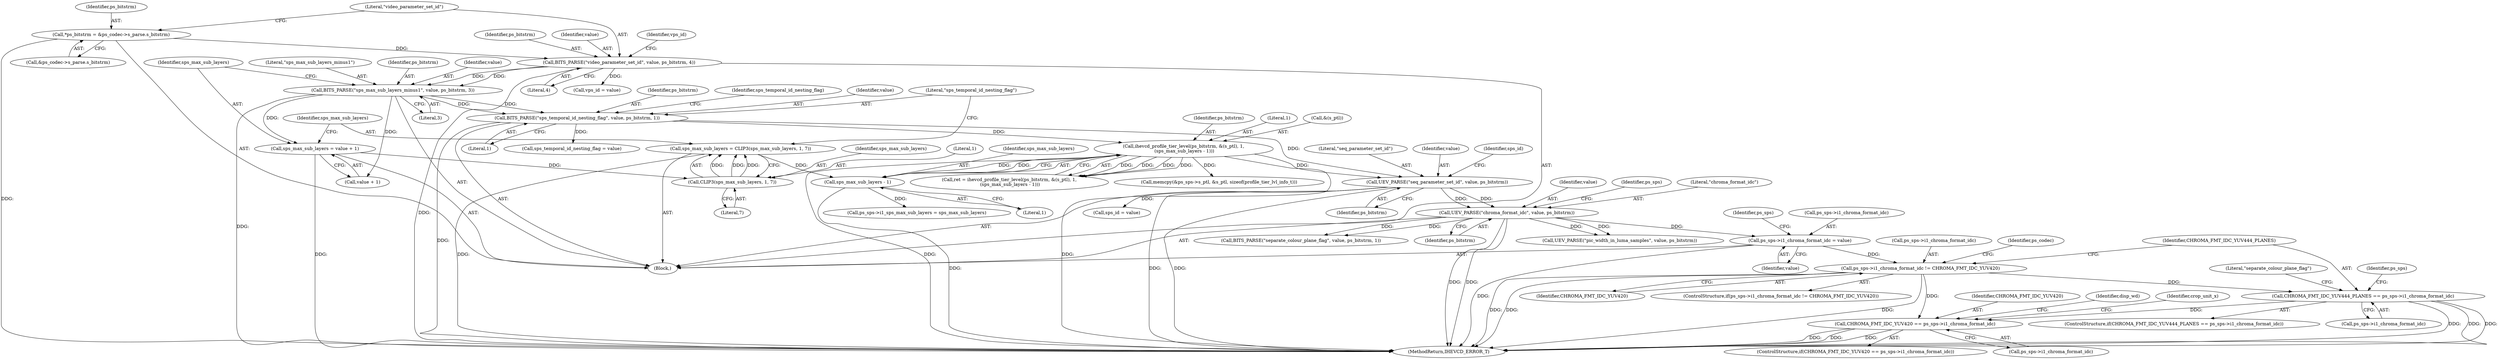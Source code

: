 digraph "0_Android_1ab5ce7e42feccd49e49752e6f58f9097ac5d254@pointer" {
"1001182" [label="(Call,CHROMA_FMT_IDC_YUV420 == ps_sps->i1_chroma_format_idc)"];
"1000263" [label="(Call,ps_sps->i1_chroma_format_idc != CHROMA_FMT_IDC_YUV420)"];
"1000257" [label="(Call,ps_sps->i1_chroma_format_idc = value)"];
"1000253" [label="(Call,UEV_PARSE(\"chroma_format_idc\", value, ps_bitstrm))"];
"1000182" [label="(Call,UEV_PARSE(\"seq_parameter_set_id\", value, ps_bitstrm))"];
"1000164" [label="(Call,BITS_PARSE(\"sps_temporal_id_nesting_flag\", value, ps_bitstrm, 1))"];
"1000148" [label="(Call,BITS_PARSE(\"sps_max_sub_layers_minus1\", value, ps_bitstrm, 3))"];
"1000132" [label="(Call,BITS_PARSE(\"video_parameter_set_id\", value, ps_bitstrm, 4))"];
"1000124" [label="(Call,*ps_bitstrm = &ps_codec->s_parse.s_bitstrm)"];
"1000174" [label="(Call,ihevcd_profile_tier_level(ps_bitstrm, &(s_ptl), 1,\n (sps_max_sub_layers - 1)))"];
"1000179" [label="(Call,sps_max_sub_layers - 1)"];
"1000158" [label="(Call,sps_max_sub_layers = CLIP3(sps_max_sub_layers, 1, 7))"];
"1000160" [label="(Call,CLIP3(sps_max_sub_layers, 1, 7))"];
"1000153" [label="(Call,sps_max_sub_layers = value + 1)"];
"1000281" [label="(Call,CHROMA_FMT_IDC_YUV444_PLANES == ps_sps->i1_chroma_format_idc)"];
"1000125" [label="(Identifier,ps_bitstrm)"];
"1000175" [label="(Identifier,ps_bitstrm)"];
"1000178" [label="(Literal,1)"];
"1000161" [label="(Identifier,sps_max_sub_layers)"];
"1000287" [label="(Call,BITS_PARSE(\"separate_colour_plane_flag\", value, ps_bitstrm, 1))"];
"1000280" [label="(ControlStructure,if(CHROMA_FMT_IDC_YUV444_PLANES == ps_sps->i1_chroma_format_idc))"];
"1000267" [label="(Identifier,CHROMA_FMT_IDC_YUV420)"];
"1000154" [label="(Identifier,sps_max_sub_layers)"];
"1000181" [label="(Literal,1)"];
"1000126" [label="(Call,&ps_codec->s_parse.s_bitstrm)"];
"1001184" [label="(Call,ps_sps->i1_chroma_format_idc)"];
"1000272" [label="(Identifier,ps_codec)"];
"1000136" [label="(Literal,4)"];
"1000186" [label="(Call,sps_id = value)"];
"1000138" [label="(Identifier,vps_id)"];
"1000263" [label="(Call,ps_sps->i1_chroma_format_idc != CHROMA_FMT_IDC_YUV420)"];
"1001183" [label="(Identifier,CHROMA_FMT_IDC_YUV420)"];
"1000256" [label="(Identifier,ps_bitstrm)"];
"1000155" [label="(Call,value + 1)"];
"1000137" [label="(Call,vps_id = value)"];
"1000135" [label="(Identifier,ps_bitstrm)"];
"1000255" [label="(Identifier,value)"];
"1000187" [label="(Identifier,sps_id)"];
"1000149" [label="(Literal,\"sps_max_sub_layers_minus1\")"];
"1000172" [label="(Call,ret = ihevcd_profile_tier_level(ps_bitstrm, &(s_ptl), 1,\n (sps_max_sub_layers - 1)))"];
"1000283" [label="(Call,ps_sps->i1_chroma_format_idc)"];
"1000281" [label="(Call,CHROMA_FMT_IDC_YUV444_PLANES == ps_sps->i1_chroma_format_idc)"];
"1000264" [label="(Call,ps_sps->i1_chroma_format_idc)"];
"1001182" [label="(Call,CHROMA_FMT_IDC_YUV420 == ps_sps->i1_chroma_format_idc)"];
"1000182" [label="(Call,UEV_PARSE(\"seq_parameter_set_id\", value, ps_bitstrm))"];
"1000163" [label="(Literal,7)"];
"1000265" [label="(Identifier,ps_sps)"];
"1000262" [label="(ControlStructure,if(ps_sps->i1_chroma_format_idc != CHROMA_FMT_IDC_YUV420))"];
"1000244" [label="(Call,memcpy(&ps_sps->s_ptl, &s_ptl, sizeof(profile_tier_lvl_info_t)))"];
"1000162" [label="(Literal,1)"];
"1000259" [label="(Identifier,ps_sps)"];
"1000257" [label="(Call,ps_sps->i1_chroma_format_idc = value)"];
"1000261" [label="(Identifier,value)"];
"1000258" [label="(Call,ps_sps->i1_chroma_format_idc)"];
"1000148" [label="(Call,BITS_PARSE(\"sps_max_sub_layers_minus1\", value, ps_bitstrm, 3))"];
"1000166" [label="(Identifier,value)"];
"1000160" [label="(Call,CLIP3(sps_max_sub_layers, 1, 7))"];
"1000176" [label="(Call,&(s_ptl))"];
"1001336" [label="(MethodReturn,IHEVCD_ERROR_T)"];
"1000174" [label="(Call,ihevcd_profile_tier_level(ps_bitstrm, &(s_ptl), 1,\n (sps_max_sub_layers - 1)))"];
"1000152" [label="(Literal,3)"];
"1000167" [label="(Identifier,ps_bitstrm)"];
"1000153" [label="(Call,sps_max_sub_layers = value + 1)"];
"1000301" [label="(Identifier,ps_sps)"];
"1000304" [label="(Call,UEV_PARSE(\"pic_width_in_luma_samples\", value, ps_bitstrm))"];
"1001195" [label="(Identifier,disp_wd)"];
"1000164" [label="(Call,BITS_PARSE(\"sps_temporal_id_nesting_flag\", value, ps_bitstrm, 1))"];
"1000253" [label="(Call,UEV_PARSE(\"chroma_format_idc\", value, ps_bitstrm))"];
"1000170" [label="(Identifier,sps_temporal_id_nesting_flag)"];
"1000179" [label="(Call,sps_max_sub_layers - 1)"];
"1000151" [label="(Identifier,ps_bitstrm)"];
"1000168" [label="(Literal,1)"];
"1001189" [label="(Identifier,crop_unit_x)"];
"1000158" [label="(Call,sps_max_sub_layers = CLIP3(sps_max_sub_layers, 1, 7))"];
"1000229" [label="(Call,ps_sps->i1_sps_max_sub_layers = sps_max_sub_layers)"];
"1000132" [label="(Call,BITS_PARSE(\"video_parameter_set_id\", value, ps_bitstrm, 4))"];
"1000288" [label="(Literal,\"separate_colour_plane_flag\")"];
"1000180" [label="(Identifier,sps_max_sub_layers)"];
"1000134" [label="(Identifier,value)"];
"1000165" [label="(Literal,\"sps_temporal_id_nesting_flag\")"];
"1000124" [label="(Call,*ps_bitstrm = &ps_codec->s_parse.s_bitstrm)"];
"1001181" [label="(ControlStructure,if(CHROMA_FMT_IDC_YUV420 == ps_sps->i1_chroma_format_idc))"];
"1000185" [label="(Identifier,ps_bitstrm)"];
"1000108" [label="(Block,)"];
"1000183" [label="(Literal,\"seq_parameter_set_id\")"];
"1000169" [label="(Call,sps_temporal_id_nesting_flag = value)"];
"1000150" [label="(Identifier,value)"];
"1000254" [label="(Literal,\"chroma_format_idc\")"];
"1000133" [label="(Literal,\"video_parameter_set_id\")"];
"1000184" [label="(Identifier,value)"];
"1000159" [label="(Identifier,sps_max_sub_layers)"];
"1000282" [label="(Identifier,CHROMA_FMT_IDC_YUV444_PLANES)"];
"1001182" -> "1001181"  [label="AST: "];
"1001182" -> "1001184"  [label="CFG: "];
"1001183" -> "1001182"  [label="AST: "];
"1001184" -> "1001182"  [label="AST: "];
"1001189" -> "1001182"  [label="CFG: "];
"1001195" -> "1001182"  [label="CFG: "];
"1001182" -> "1001336"  [label="DDG: "];
"1001182" -> "1001336"  [label="DDG: "];
"1001182" -> "1001336"  [label="DDG: "];
"1000263" -> "1001182"  [label="DDG: "];
"1000281" -> "1001182"  [label="DDG: "];
"1000263" -> "1000262"  [label="AST: "];
"1000263" -> "1000267"  [label="CFG: "];
"1000264" -> "1000263"  [label="AST: "];
"1000267" -> "1000263"  [label="AST: "];
"1000272" -> "1000263"  [label="CFG: "];
"1000282" -> "1000263"  [label="CFG: "];
"1000263" -> "1001336"  [label="DDG: "];
"1000263" -> "1001336"  [label="DDG: "];
"1000263" -> "1001336"  [label="DDG: "];
"1000257" -> "1000263"  [label="DDG: "];
"1000263" -> "1000281"  [label="DDG: "];
"1000257" -> "1000108"  [label="AST: "];
"1000257" -> "1000261"  [label="CFG: "];
"1000258" -> "1000257"  [label="AST: "];
"1000261" -> "1000257"  [label="AST: "];
"1000265" -> "1000257"  [label="CFG: "];
"1000257" -> "1001336"  [label="DDG: "];
"1000253" -> "1000257"  [label="DDG: "];
"1000253" -> "1000108"  [label="AST: "];
"1000253" -> "1000256"  [label="CFG: "];
"1000254" -> "1000253"  [label="AST: "];
"1000255" -> "1000253"  [label="AST: "];
"1000256" -> "1000253"  [label="AST: "];
"1000259" -> "1000253"  [label="CFG: "];
"1000253" -> "1001336"  [label="DDG: "];
"1000253" -> "1001336"  [label="DDG: "];
"1000182" -> "1000253"  [label="DDG: "];
"1000182" -> "1000253"  [label="DDG: "];
"1000253" -> "1000287"  [label="DDG: "];
"1000253" -> "1000287"  [label="DDG: "];
"1000253" -> "1000304"  [label="DDG: "];
"1000253" -> "1000304"  [label="DDG: "];
"1000182" -> "1000108"  [label="AST: "];
"1000182" -> "1000185"  [label="CFG: "];
"1000183" -> "1000182"  [label="AST: "];
"1000184" -> "1000182"  [label="AST: "];
"1000185" -> "1000182"  [label="AST: "];
"1000187" -> "1000182"  [label="CFG: "];
"1000182" -> "1001336"  [label="DDG: "];
"1000182" -> "1001336"  [label="DDG: "];
"1000164" -> "1000182"  [label="DDG: "];
"1000174" -> "1000182"  [label="DDG: "];
"1000182" -> "1000186"  [label="DDG: "];
"1000164" -> "1000108"  [label="AST: "];
"1000164" -> "1000168"  [label="CFG: "];
"1000165" -> "1000164"  [label="AST: "];
"1000166" -> "1000164"  [label="AST: "];
"1000167" -> "1000164"  [label="AST: "];
"1000168" -> "1000164"  [label="AST: "];
"1000170" -> "1000164"  [label="CFG: "];
"1000164" -> "1001336"  [label="DDG: "];
"1000148" -> "1000164"  [label="DDG: "];
"1000148" -> "1000164"  [label="DDG: "];
"1000164" -> "1000169"  [label="DDG: "];
"1000164" -> "1000174"  [label="DDG: "];
"1000148" -> "1000108"  [label="AST: "];
"1000148" -> "1000152"  [label="CFG: "];
"1000149" -> "1000148"  [label="AST: "];
"1000150" -> "1000148"  [label="AST: "];
"1000151" -> "1000148"  [label="AST: "];
"1000152" -> "1000148"  [label="AST: "];
"1000154" -> "1000148"  [label="CFG: "];
"1000148" -> "1001336"  [label="DDG: "];
"1000132" -> "1000148"  [label="DDG: "];
"1000132" -> "1000148"  [label="DDG: "];
"1000148" -> "1000153"  [label="DDG: "];
"1000148" -> "1000155"  [label="DDG: "];
"1000132" -> "1000108"  [label="AST: "];
"1000132" -> "1000136"  [label="CFG: "];
"1000133" -> "1000132"  [label="AST: "];
"1000134" -> "1000132"  [label="AST: "];
"1000135" -> "1000132"  [label="AST: "];
"1000136" -> "1000132"  [label="AST: "];
"1000138" -> "1000132"  [label="CFG: "];
"1000132" -> "1001336"  [label="DDG: "];
"1000124" -> "1000132"  [label="DDG: "];
"1000132" -> "1000137"  [label="DDG: "];
"1000124" -> "1000108"  [label="AST: "];
"1000124" -> "1000126"  [label="CFG: "];
"1000125" -> "1000124"  [label="AST: "];
"1000126" -> "1000124"  [label="AST: "];
"1000133" -> "1000124"  [label="CFG: "];
"1000124" -> "1001336"  [label="DDG: "];
"1000174" -> "1000172"  [label="AST: "];
"1000174" -> "1000179"  [label="CFG: "];
"1000175" -> "1000174"  [label="AST: "];
"1000176" -> "1000174"  [label="AST: "];
"1000178" -> "1000174"  [label="AST: "];
"1000179" -> "1000174"  [label="AST: "];
"1000172" -> "1000174"  [label="CFG: "];
"1000174" -> "1001336"  [label="DDG: "];
"1000174" -> "1001336"  [label="DDG: "];
"1000174" -> "1000172"  [label="DDG: "];
"1000174" -> "1000172"  [label="DDG: "];
"1000174" -> "1000172"  [label="DDG: "];
"1000174" -> "1000172"  [label="DDG: "];
"1000179" -> "1000174"  [label="DDG: "];
"1000179" -> "1000174"  [label="DDG: "];
"1000174" -> "1000244"  [label="DDG: "];
"1000179" -> "1000181"  [label="CFG: "];
"1000180" -> "1000179"  [label="AST: "];
"1000181" -> "1000179"  [label="AST: "];
"1000179" -> "1001336"  [label="DDG: "];
"1000158" -> "1000179"  [label="DDG: "];
"1000179" -> "1000229"  [label="DDG: "];
"1000158" -> "1000108"  [label="AST: "];
"1000158" -> "1000160"  [label="CFG: "];
"1000159" -> "1000158"  [label="AST: "];
"1000160" -> "1000158"  [label="AST: "];
"1000165" -> "1000158"  [label="CFG: "];
"1000158" -> "1001336"  [label="DDG: "];
"1000160" -> "1000158"  [label="DDG: "];
"1000160" -> "1000158"  [label="DDG: "];
"1000160" -> "1000158"  [label="DDG: "];
"1000160" -> "1000163"  [label="CFG: "];
"1000161" -> "1000160"  [label="AST: "];
"1000162" -> "1000160"  [label="AST: "];
"1000163" -> "1000160"  [label="AST: "];
"1000153" -> "1000160"  [label="DDG: "];
"1000153" -> "1000108"  [label="AST: "];
"1000153" -> "1000155"  [label="CFG: "];
"1000154" -> "1000153"  [label="AST: "];
"1000155" -> "1000153"  [label="AST: "];
"1000159" -> "1000153"  [label="CFG: "];
"1000153" -> "1001336"  [label="DDG: "];
"1000281" -> "1000280"  [label="AST: "];
"1000281" -> "1000283"  [label="CFG: "];
"1000282" -> "1000281"  [label="AST: "];
"1000283" -> "1000281"  [label="AST: "];
"1000288" -> "1000281"  [label="CFG: "];
"1000301" -> "1000281"  [label="CFG: "];
"1000281" -> "1001336"  [label="DDG: "];
"1000281" -> "1001336"  [label="DDG: "];
"1000281" -> "1001336"  [label="DDG: "];
}
